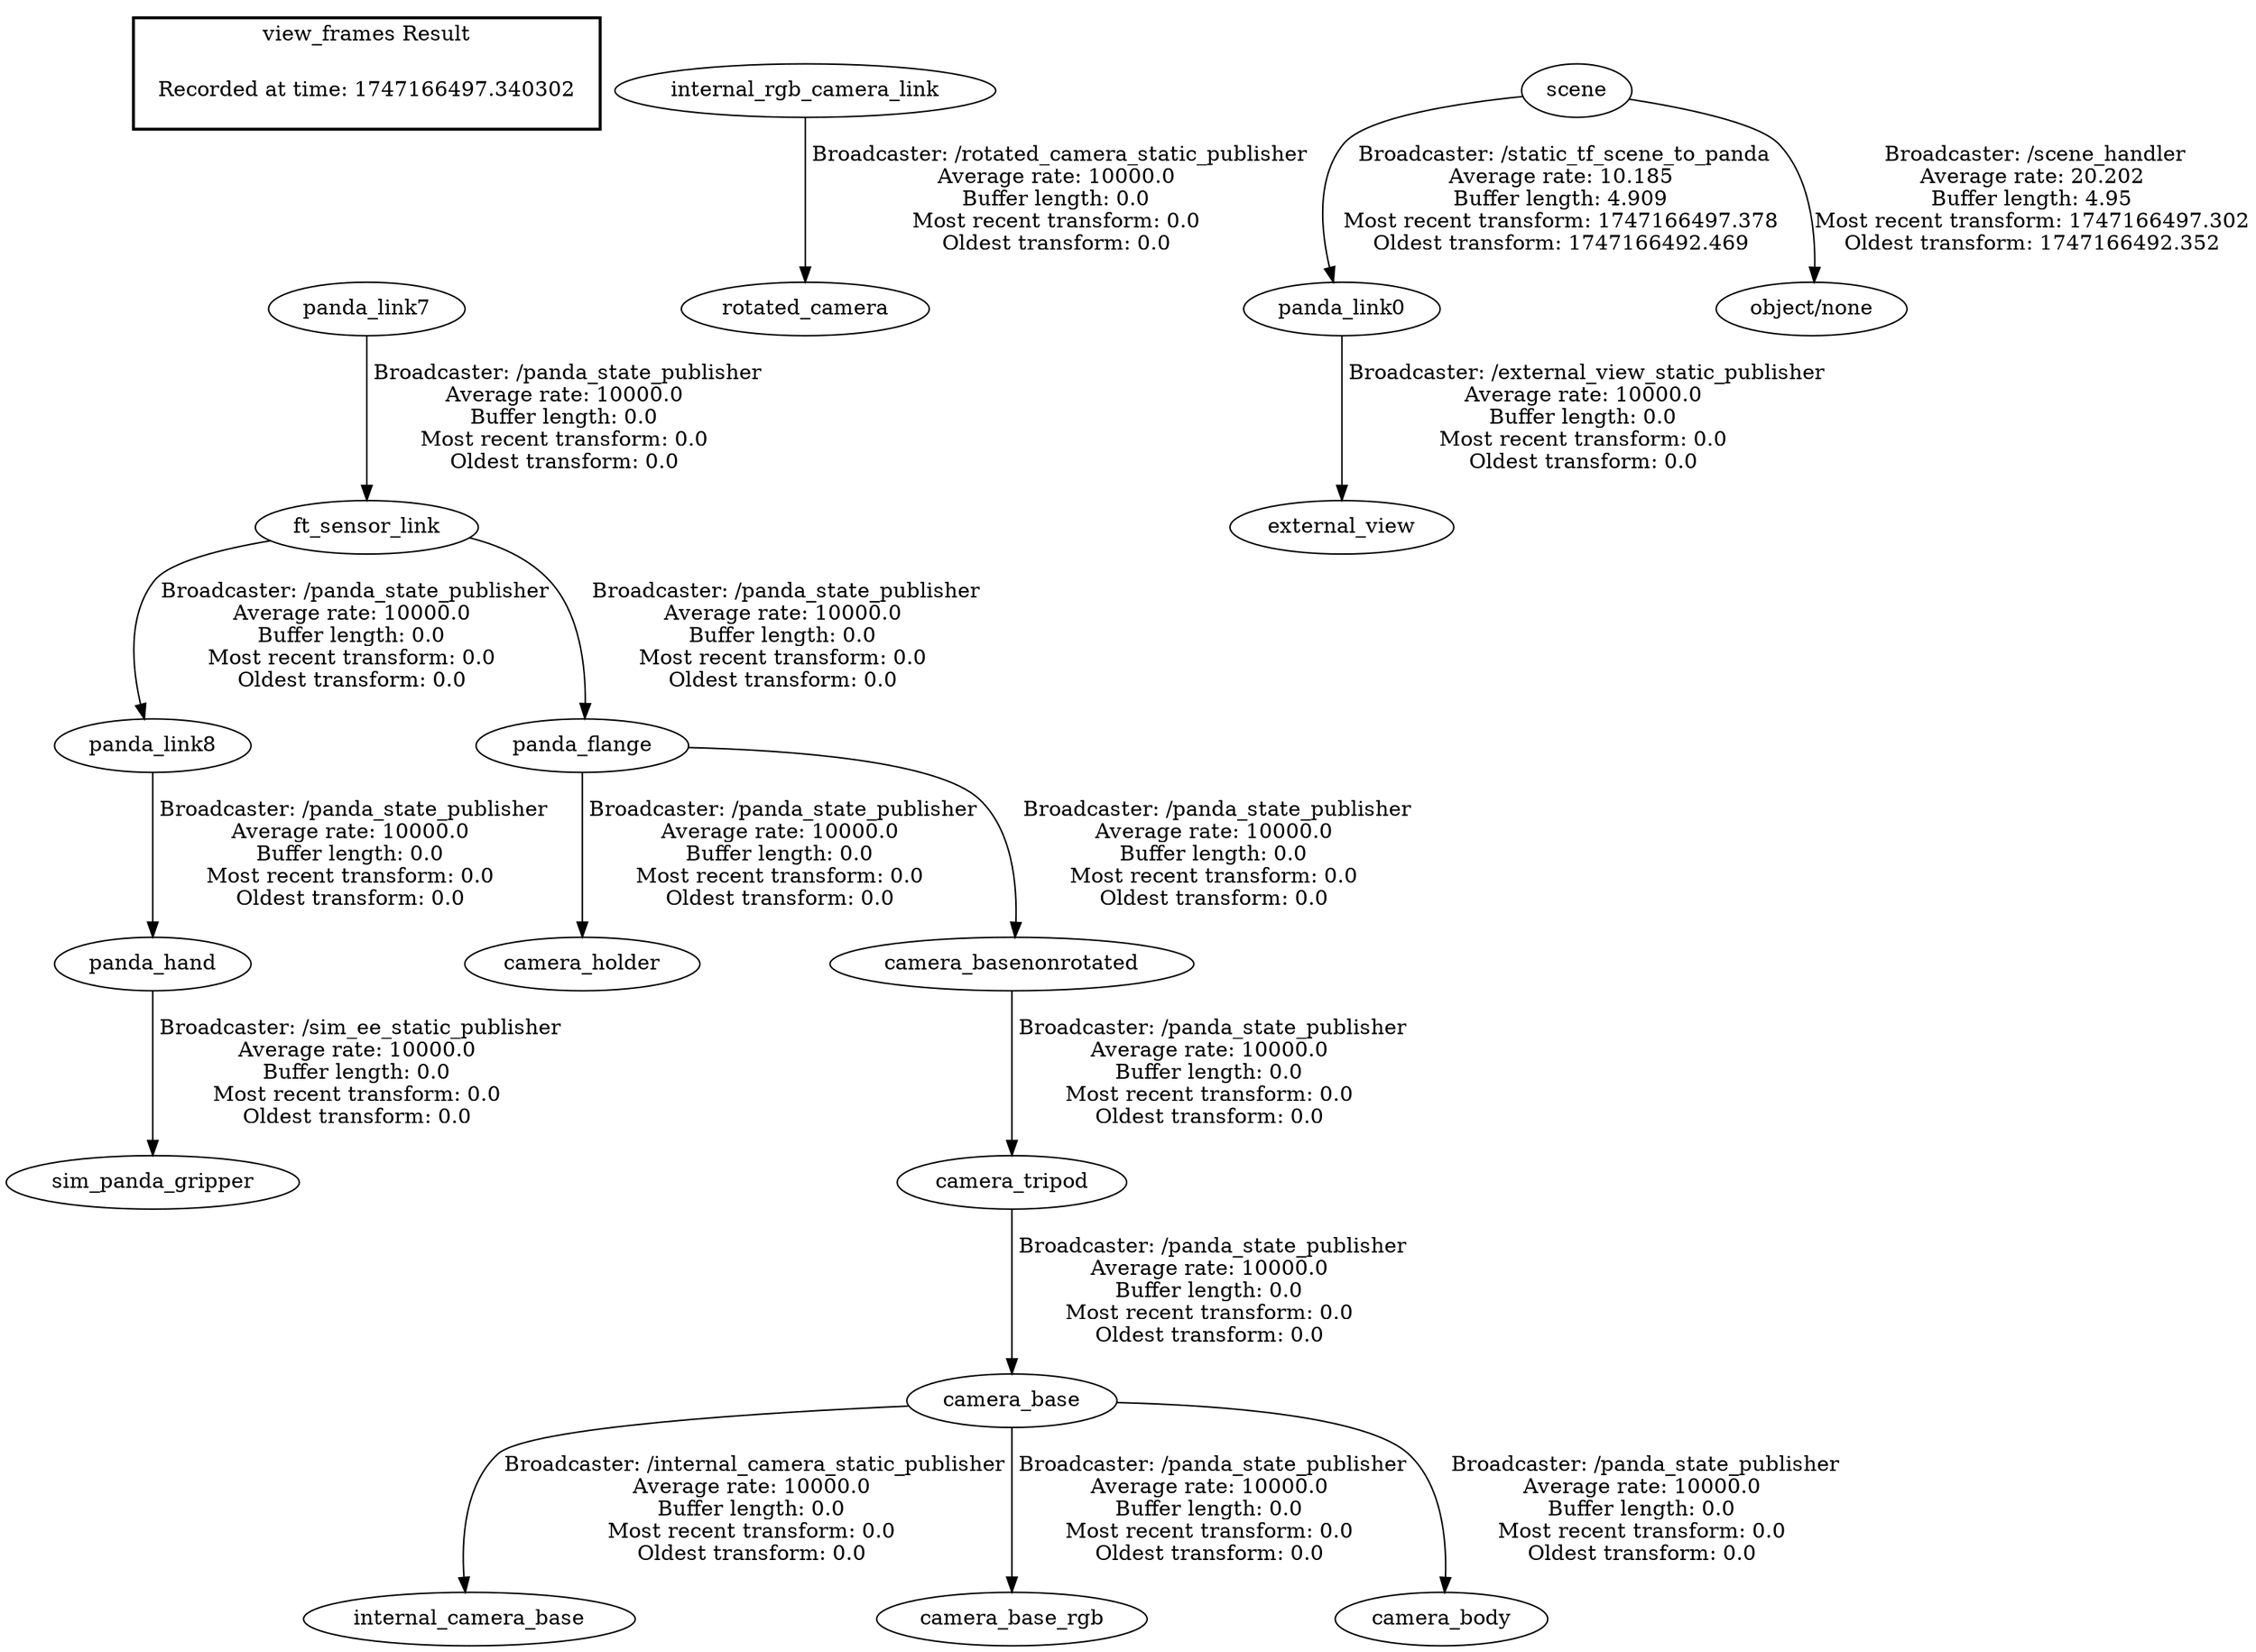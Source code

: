 digraph G {
"panda_hand" -> "sim_panda_gripper"[label=" Broadcaster: /sim_ee_static_publisher\nAverage rate: 10000.0\nBuffer length: 0.0\nMost recent transform: 0.0\nOldest transform: 0.0\n"];
"panda_link8" -> "panda_hand"[label=" Broadcaster: /panda_state_publisher\nAverage rate: 10000.0\nBuffer length: 0.0\nMost recent transform: 0.0\nOldest transform: 0.0\n"];
"camera_base" -> "internal_camera_base"[label=" Broadcaster: /internal_camera_static_publisher\nAverage rate: 10000.0\nBuffer length: 0.0\nMost recent transform: 0.0\nOldest transform: 0.0\n"];
"camera_tripod" -> "camera_base"[label=" Broadcaster: /panda_state_publisher\nAverage rate: 10000.0\nBuffer length: 0.0\nMost recent transform: 0.0\nOldest transform: 0.0\n"];
"internal_rgb_camera_link" -> "rotated_camera"[label=" Broadcaster: /rotated_camera_static_publisher\nAverage rate: 10000.0\nBuffer length: 0.0\nMost recent transform: 0.0\nOldest transform: 0.0\n"];
"panda_link0" -> "external_view"[label=" Broadcaster: /external_view_static_publisher\nAverage rate: 10000.0\nBuffer length: 0.0\nMost recent transform: 0.0\nOldest transform: 0.0\n"];
"scene" -> "panda_link0"[label=" Broadcaster: /static_tf_scene_to_panda\nAverage rate: 10.185\nBuffer length: 4.909\nMost recent transform: 1747166497.378\nOldest transform: 1747166492.469\n"];
"scene" -> "object/none"[label=" Broadcaster: /scene_handler\nAverage rate: 20.202\nBuffer length: 4.95\nMost recent transform: 1747166497.302\nOldest transform: 1747166492.352\n"];
"camera_base" -> "camera_base_rgb"[label=" Broadcaster: /panda_state_publisher\nAverage rate: 10000.0\nBuffer length: 0.0\nMost recent transform: 0.0\nOldest transform: 0.0\n"];
"camera_base" -> "camera_body"[label=" Broadcaster: /panda_state_publisher\nAverage rate: 10000.0\nBuffer length: 0.0\nMost recent transform: 0.0\nOldest transform: 0.0\n"];
"panda_flange" -> "camera_holder"[label=" Broadcaster: /panda_state_publisher\nAverage rate: 10000.0\nBuffer length: 0.0\nMost recent transform: 0.0\nOldest transform: 0.0\n"];
"ft_sensor_link" -> "panda_flange"[label=" Broadcaster: /panda_state_publisher\nAverage rate: 10000.0\nBuffer length: 0.0\nMost recent transform: 0.0\nOldest transform: 0.0\n"];
"camera_basenonrotated" -> "camera_tripod"[label=" Broadcaster: /panda_state_publisher\nAverage rate: 10000.0\nBuffer length: 0.0\nMost recent transform: 0.0\nOldest transform: 0.0\n"];
"panda_flange" -> "camera_basenonrotated"[label=" Broadcaster: /panda_state_publisher\nAverage rate: 10000.0\nBuffer length: 0.0\nMost recent transform: 0.0\nOldest transform: 0.0\n"];
"panda_link7" -> "ft_sensor_link"[label=" Broadcaster: /panda_state_publisher\nAverage rate: 10000.0\nBuffer length: 0.0\nMost recent transform: 0.0\nOldest transform: 0.0\n"];
"ft_sensor_link" -> "panda_link8"[label=" Broadcaster: /panda_state_publisher\nAverage rate: 10000.0\nBuffer length: 0.0\nMost recent transform: 0.0\nOldest transform: 0.0\n"];
edge [style=invis];
 subgraph cluster_legend { style=bold; color=black; label ="view_frames Result";
"Recorded at time: 1747166497.340302"[ shape=plaintext ] ;
}->"panda_link7";
}